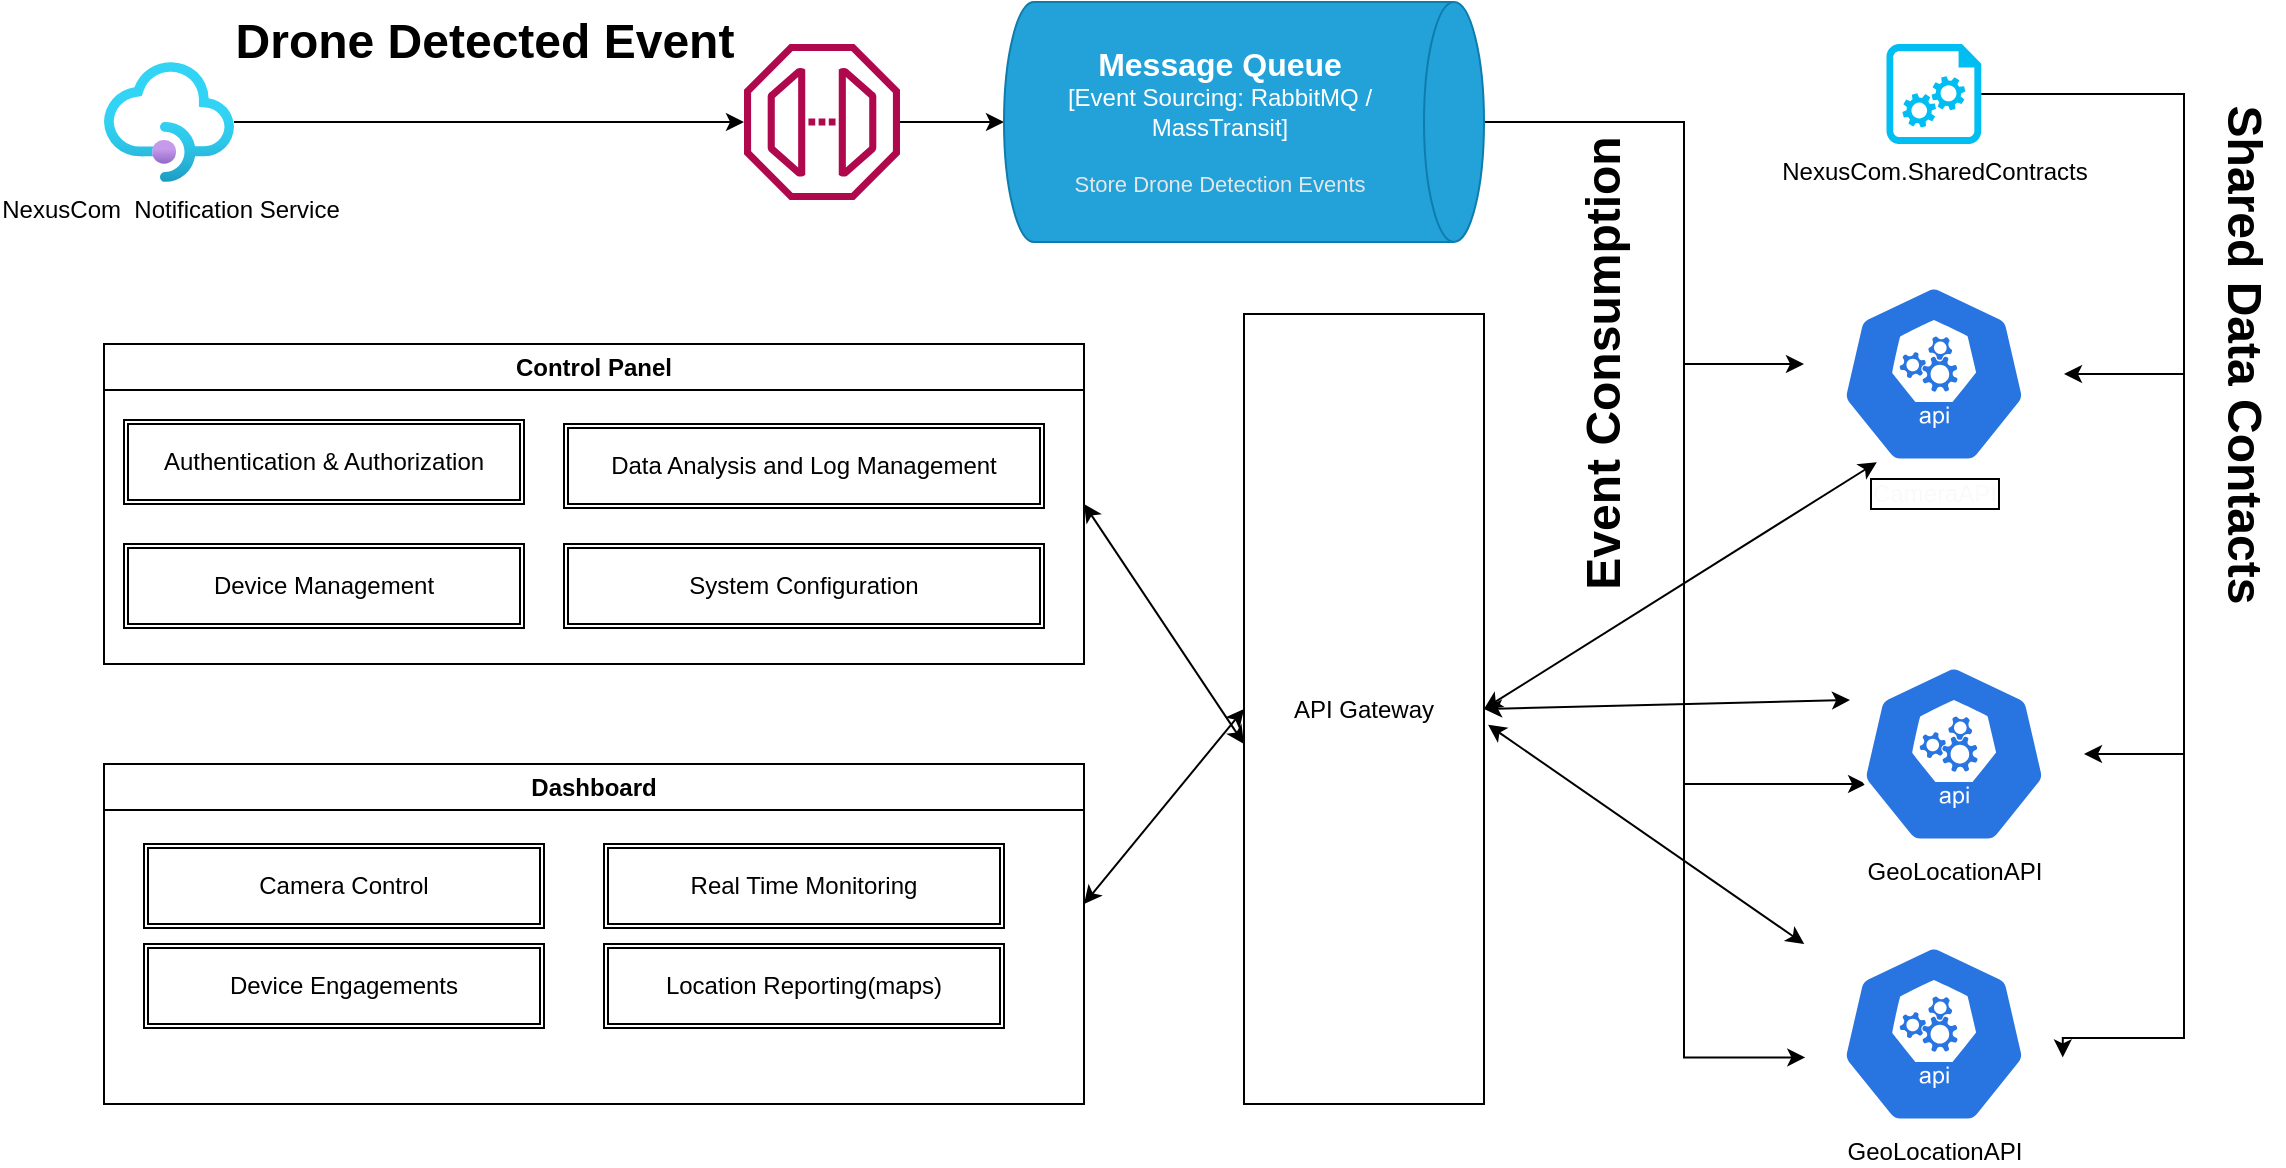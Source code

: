 <mxfile version="21.0.6" type="github">
  <diagram id="QhhdTmeFK0IuT4IZterF" name="Page-1">
    <mxGraphModel dx="2603" dy="756" grid="1" gridSize="10" guides="1" tooltips="1" connect="1" arrows="1" fold="1" page="1" pageScale="1" pageWidth="1169" pageHeight="827" math="0" shadow="0">
      <root>
        <mxCell id="0" />
        <mxCell id="1" parent="0" />
        <mxCell id="PyvPlg5ltU5HMuee6OiU-41" style="edgeStyle=orthogonalEdgeStyle;rounded=0;orthogonalLoop=1;jettySize=auto;html=1;" edge="1" parent="1" source="PyvPlg5ltU5HMuee6OiU-1" target="PyvPlg5ltU5HMuee6OiU-2">
          <mxGeometry relative="1" as="geometry" />
        </mxCell>
        <mxCell id="PyvPlg5ltU5HMuee6OiU-1" value="NexusCom&amp;nbsp; Notification Service" style="aspect=fixed;html=1;points=[];align=center;image;fontSize=12;image=img/lib/azure2/integration/API_Management_Services.svg;" vertex="1" parent="1">
          <mxGeometry x="30" y="149" width="65" height="60" as="geometry" />
        </mxCell>
        <mxCell id="PyvPlg5ltU5HMuee6OiU-7" style="edgeStyle=orthogonalEdgeStyle;rounded=0;orthogonalLoop=1;jettySize=auto;html=1;entryX=0.5;entryY=1;entryDx=0;entryDy=0;entryPerimeter=0;" edge="1" parent="1" source="PyvPlg5ltU5HMuee6OiU-2" target="PyvPlg5ltU5HMuee6OiU-6">
          <mxGeometry relative="1" as="geometry" />
        </mxCell>
        <mxCell id="PyvPlg5ltU5HMuee6OiU-2" value="&lt;p class=&quot;MsoNormal&quot;&gt;EventCapturingService&lt;/p&gt;" style="sketch=0;outlineConnect=0;fontColor=#ffffff;gradientColor=none;fillColor=#B0084D;strokeColor=none;dashed=0;verticalLabelPosition=bottom;verticalAlign=top;align=center;html=1;fontSize=12;fontStyle=0;aspect=fixed;pointerEvents=1;shape=mxgraph.aws4.endpoint;" vertex="1" parent="1">
          <mxGeometry x="350" y="140" width="78" height="78" as="geometry" />
        </mxCell>
        <mxCell id="PyvPlg5ltU5HMuee6OiU-19" style="edgeStyle=orthogonalEdgeStyle;rounded=0;orthogonalLoop=1;jettySize=auto;html=1;" edge="1" parent="1" source="PyvPlg5ltU5HMuee6OiU-6" target="PyvPlg5ltU5HMuee6OiU-9">
          <mxGeometry relative="1" as="geometry">
            <Array as="points">
              <mxPoint x="820" y="179" />
              <mxPoint x="820" y="300" />
            </Array>
          </mxGeometry>
        </mxCell>
        <mxCell id="PyvPlg5ltU5HMuee6OiU-20" style="edgeStyle=orthogonalEdgeStyle;rounded=0;orthogonalLoop=1;jettySize=auto;html=1;exitX=0.5;exitY=0;exitDx=0;exitDy=0;exitPerimeter=0;entryX=0.162;entryY=0.667;entryDx=0;entryDy=0;entryPerimeter=0;" edge="1" parent="1" source="PyvPlg5ltU5HMuee6OiU-6" target="PyvPlg5ltU5HMuee6OiU-10">
          <mxGeometry relative="1" as="geometry">
            <Array as="points">
              <mxPoint x="820" y="179" />
              <mxPoint x="820" y="510" />
            </Array>
          </mxGeometry>
        </mxCell>
        <mxCell id="PyvPlg5ltU5HMuee6OiU-23" style="edgeStyle=orthogonalEdgeStyle;rounded=0;orthogonalLoop=1;jettySize=auto;html=1;entryX=0.005;entryY=0.63;entryDx=0;entryDy=0;entryPerimeter=0;" edge="1" parent="1" source="PyvPlg5ltU5HMuee6OiU-6" target="PyvPlg5ltU5HMuee6OiU-14">
          <mxGeometry relative="1" as="geometry">
            <Array as="points">
              <mxPoint x="820" y="179" />
              <mxPoint x="820" y="647" />
            </Array>
          </mxGeometry>
        </mxCell>
        <object placeholders="1" c4Container="Event Sourcing" c4Technology="RabbitMQ / MassTransit" c4Description="Store Drone Detection Events" label="&lt;font style=&quot;font-size: 16px&quot;&gt;&lt;b&gt;%c4Type%&lt;/b&gt;&lt;/font&gt;&lt;div&gt;[%c4Container%:&amp;nbsp;%c4Technology%]&lt;/div&gt;&lt;br&gt;&lt;div&gt;&lt;font style=&quot;font-size: 11px&quot;&gt;&lt;font color=&quot;#E6E6E6&quot;&gt;%c4Description%&lt;/font&gt;&lt;/div&gt;" c4Type="Message Queue" id="PyvPlg5ltU5HMuee6OiU-6">
          <mxCell style="shape=cylinder3;size=15;direction=south;whiteSpace=wrap;html=1;boundedLbl=1;rounded=0;labelBackgroundColor=none;fillColor=#23A2D9;fontSize=12;fontColor=#ffffff;align=center;strokeColor=#0E7DAD;metaEdit=1;points=[[0.5,0,0],[1,0.25,0],[1,0.5,0],[1,0.75,0],[0.5,1,0],[0,0.75,0],[0,0.5,0],[0,0.25,0]];resizable=0;" vertex="1" parent="1">
            <mxGeometry x="480" y="119" width="240" height="120" as="geometry" />
          </mxCell>
        </object>
        <mxCell id="PyvPlg5ltU5HMuee6OiU-9" value="CameraAPI&lt;br&gt;" style="sketch=0;html=1;dashed=0;whitespace=wrap;fillColor=#2875E2;strokeColor=#ffffff;points=[[0.005,0.63,0],[0.1,0.2,0],[0.9,0.2,0],[0.5,0,0],[0.995,0.63,0],[0.72,0.99,0],[0.5,1,0],[0.28,0.99,0]];verticalLabelPosition=bottom;align=center;verticalAlign=top;shape=mxgraph.kubernetes.icon;prIcon=api;fontColor=#FAFAFA;labelBackgroundColor=default;labelBorderColor=default;" vertex="1" parent="1">
          <mxGeometry x="880" y="260" width="130" height="90" as="geometry" />
        </mxCell>
        <mxCell id="PyvPlg5ltU5HMuee6OiU-10" value="GeoLocationAPI" style="sketch=0;html=1;dashed=0;whitespace=wrap;fillColor=#2875E2;strokeColor=#ffffff;points=[[0.005,0.63,0],[0.1,0.2,0],[0.9,0.2,0],[0.5,0,0],[0.995,0.63,0],[0.72,0.99,0],[0.5,1,0],[0.28,0.99,0]];verticalLabelPosition=bottom;align=center;verticalAlign=top;shape=mxgraph.kubernetes.icon;prIcon=api" vertex="1" parent="1">
          <mxGeometry x="890" y="450" width="130" height="90" as="geometry" />
        </mxCell>
        <mxCell id="PyvPlg5ltU5HMuee6OiU-14" value="GeoLocationAPI" style="sketch=0;html=1;dashed=0;whitespace=wrap;fillColor=#2875E2;strokeColor=#ffffff;points=[[0.005,0.63,0],[0.1,0.2,0],[0.9,0.2,0],[0.5,0,0],[0.995,0.63,0],[0.72,0.99,0],[0.5,1,0],[0.28,0.99,0]];verticalLabelPosition=bottom;align=center;verticalAlign=top;shape=mxgraph.kubernetes.icon;prIcon=api" vertex="1" parent="1">
          <mxGeometry x="880" y="590" width="130" height="90" as="geometry" />
        </mxCell>
        <mxCell id="PyvPlg5ltU5HMuee6OiU-16" value="" style="edgeStyle=orthogonalEdgeStyle;rounded=0;orthogonalLoop=1;jettySize=auto;html=1;" edge="1" parent="1" source="PyvPlg5ltU5HMuee6OiU-15" target="PyvPlg5ltU5HMuee6OiU-9">
          <mxGeometry relative="1" as="geometry">
            <Array as="points">
              <mxPoint x="1070" y="165" />
              <mxPoint x="1070" y="305" />
            </Array>
          </mxGeometry>
        </mxCell>
        <mxCell id="PyvPlg5ltU5HMuee6OiU-17" style="edgeStyle=orthogonalEdgeStyle;rounded=0;orthogonalLoop=1;jettySize=auto;html=1;" edge="1" parent="1" source="PyvPlg5ltU5HMuee6OiU-15" target="PyvPlg5ltU5HMuee6OiU-10">
          <mxGeometry relative="1" as="geometry">
            <Array as="points">
              <mxPoint x="1070" y="165" />
              <mxPoint x="1070" y="495" />
            </Array>
          </mxGeometry>
        </mxCell>
        <mxCell id="PyvPlg5ltU5HMuee6OiU-22" style="edgeStyle=orthogonalEdgeStyle;rounded=0;orthogonalLoop=1;jettySize=auto;html=1;entryX=0.995;entryY=0.63;entryDx=0;entryDy=0;entryPerimeter=0;" edge="1" parent="1" source="PyvPlg5ltU5HMuee6OiU-15" target="PyvPlg5ltU5HMuee6OiU-14">
          <mxGeometry relative="1" as="geometry">
            <Array as="points">
              <mxPoint x="1070" y="165" />
              <mxPoint x="1070" y="637" />
            </Array>
          </mxGeometry>
        </mxCell>
        <mxCell id="PyvPlg5ltU5HMuee6OiU-15" value="NexusCom.SharedContracts" style="verticalLabelPosition=bottom;html=1;verticalAlign=top;align=center;strokeColor=none;fillColor=#00BEF2;shape=mxgraph.azure.startup_task;pointerEvents=1;" vertex="1" parent="1">
          <mxGeometry x="921.25" y="140" width="47.5" height="50" as="geometry" />
        </mxCell>
        <mxCell id="PyvPlg5ltU5HMuee6OiU-24" value="Control Panel" style="swimlane;whiteSpace=wrap;html=1;gradientColor=none;swimlaneFillColor=none;" vertex="1" parent="1">
          <mxGeometry x="30" y="290" width="490" height="160" as="geometry" />
        </mxCell>
        <mxCell id="PyvPlg5ltU5HMuee6OiU-28" value="Authentication &amp;amp; Authorization" style="shape=ext;double=1;rounded=0;whiteSpace=wrap;html=1;" vertex="1" parent="PyvPlg5ltU5HMuee6OiU-24">
          <mxGeometry x="10" y="38" width="200" height="42" as="geometry" />
        </mxCell>
        <mxCell id="PyvPlg5ltU5HMuee6OiU-29" value="Device Management" style="shape=ext;double=1;rounded=0;whiteSpace=wrap;html=1;" vertex="1" parent="PyvPlg5ltU5HMuee6OiU-24">
          <mxGeometry x="10" y="100" width="200" height="42" as="geometry" />
        </mxCell>
        <mxCell id="PyvPlg5ltU5HMuee6OiU-30" value="System Configuration" style="shape=ext;double=1;rounded=0;whiteSpace=wrap;html=1;" vertex="1" parent="PyvPlg5ltU5HMuee6OiU-24">
          <mxGeometry x="230" y="100" width="240" height="42" as="geometry" />
        </mxCell>
        <mxCell id="PyvPlg5ltU5HMuee6OiU-31" value="Data Analysis and Log Management" style="shape=ext;double=1;rounded=0;whiteSpace=wrap;html=1;" vertex="1" parent="PyvPlg5ltU5HMuee6OiU-24">
          <mxGeometry x="230" y="40" width="240" height="42" as="geometry" />
        </mxCell>
        <mxCell id="PyvPlg5ltU5HMuee6OiU-25" value="Dashboard" style="swimlane;whiteSpace=wrap;html=1;" vertex="1" parent="1">
          <mxGeometry x="30" y="500" width="490" height="170" as="geometry" />
        </mxCell>
        <mxCell id="PyvPlg5ltU5HMuee6OiU-32" value="Camera Control" style="shape=ext;double=1;rounded=0;whiteSpace=wrap;html=1;" vertex="1" parent="PyvPlg5ltU5HMuee6OiU-25">
          <mxGeometry x="20" y="40" width="200" height="42" as="geometry" />
        </mxCell>
        <mxCell id="PyvPlg5ltU5HMuee6OiU-33" value="Device Engagements" style="shape=ext;double=1;rounded=0;whiteSpace=wrap;html=1;" vertex="1" parent="PyvPlg5ltU5HMuee6OiU-25">
          <mxGeometry x="20" y="90" width="200" height="42" as="geometry" />
        </mxCell>
        <mxCell id="PyvPlg5ltU5HMuee6OiU-34" value="Real Time Monitoring" style="shape=ext;double=1;rounded=0;whiteSpace=wrap;html=1;" vertex="1" parent="PyvPlg5ltU5HMuee6OiU-25">
          <mxGeometry x="250" y="40" width="200" height="42" as="geometry" />
        </mxCell>
        <mxCell id="PyvPlg5ltU5HMuee6OiU-35" value="Location Reporting(maps)" style="shape=ext;double=1;rounded=0;whiteSpace=wrap;html=1;" vertex="1" parent="PyvPlg5ltU5HMuee6OiU-25">
          <mxGeometry x="250" y="90" width="200" height="42" as="geometry" />
        </mxCell>
        <mxCell id="PyvPlg5ltU5HMuee6OiU-26" value="Event Consumption" style="text;strokeColor=none;fillColor=none;html=1;fontSize=24;fontStyle=1;verticalAlign=middle;align=center;rotation=-90;" vertex="1" parent="1">
          <mxGeometry x="730" y="280" width="100" height="40" as="geometry" />
        </mxCell>
        <mxCell id="PyvPlg5ltU5HMuee6OiU-27" value="Shared Data Contacts" style="text;strokeColor=none;fillColor=none;html=1;fontSize=24;fontStyle=1;verticalAlign=middle;align=center;rotation=90;" vertex="1" parent="1">
          <mxGeometry x="1050" y="275" width="100" height="40" as="geometry" />
        </mxCell>
        <mxCell id="PyvPlg5ltU5HMuee6OiU-45" value="API Gateway" style="rounded=0;whiteSpace=wrap;html=1;" vertex="1" parent="1">
          <mxGeometry x="600" y="275" width="120" height="395" as="geometry" />
        </mxCell>
        <mxCell id="PyvPlg5ltU5HMuee6OiU-50" value="" style="endArrow=classic;startArrow=classic;html=1;rounded=0;entryX=0.28;entryY=0.99;entryDx=0;entryDy=0;entryPerimeter=0;exitX=1;exitY=0.5;exitDx=0;exitDy=0;" edge="1" parent="1" source="PyvPlg5ltU5HMuee6OiU-45" target="PyvPlg5ltU5HMuee6OiU-9">
          <mxGeometry width="50" height="50" relative="1" as="geometry">
            <mxPoint x="720" y="470" as="sourcePoint" />
            <mxPoint x="770" y="420" as="targetPoint" />
          </mxGeometry>
        </mxCell>
        <mxCell id="PyvPlg5ltU5HMuee6OiU-51" value="" style="endArrow=classic;startArrow=classic;html=1;rounded=0;exitX=1;exitY=0.5;exitDx=0;exitDy=0;entryX=0.1;entryY=0.2;entryDx=0;entryDy=0;entryPerimeter=0;" edge="1" parent="1" source="PyvPlg5ltU5HMuee6OiU-45" target="PyvPlg5ltU5HMuee6OiU-10">
          <mxGeometry width="50" height="50" relative="1" as="geometry">
            <mxPoint x="750" y="520" as="sourcePoint" />
            <mxPoint x="800" y="470" as="targetPoint" />
          </mxGeometry>
        </mxCell>
        <mxCell id="PyvPlg5ltU5HMuee6OiU-52" value="" style="endArrow=classic;startArrow=classic;html=1;rounded=0;exitX=1.017;exitY=0.52;exitDx=0;exitDy=0;exitPerimeter=0;" edge="1" parent="1" source="PyvPlg5ltU5HMuee6OiU-45" target="PyvPlg5ltU5HMuee6OiU-14">
          <mxGeometry width="50" height="50" relative="1" as="geometry">
            <mxPoint x="560" y="510" as="sourcePoint" />
            <mxPoint x="610" y="460" as="targetPoint" />
          </mxGeometry>
        </mxCell>
        <mxCell id="PyvPlg5ltU5HMuee6OiU-53" value="" style="endArrow=classic;startArrow=classic;html=1;rounded=0;entryX=0;entryY=0.5;entryDx=0;entryDy=0;" edge="1" parent="1" target="PyvPlg5ltU5HMuee6OiU-45">
          <mxGeometry width="50" height="50" relative="1" as="geometry">
            <mxPoint x="520" y="570" as="sourcePoint" />
            <mxPoint x="610" y="460" as="targetPoint" />
          </mxGeometry>
        </mxCell>
        <mxCell id="PyvPlg5ltU5HMuee6OiU-54" value="" style="endArrow=classic;startArrow=classic;html=1;rounded=0;exitX=1;exitY=0.5;exitDx=0;exitDy=0;" edge="1" parent="1" source="PyvPlg5ltU5HMuee6OiU-24">
          <mxGeometry width="50" height="50" relative="1" as="geometry">
            <mxPoint x="560" y="510" as="sourcePoint" />
            <mxPoint x="600" y="490" as="targetPoint" />
          </mxGeometry>
        </mxCell>
        <mxCell id="PyvPlg5ltU5HMuee6OiU-55" value="Drone Detected Event" style="text;strokeColor=none;fillColor=none;html=1;fontSize=24;fontStyle=1;verticalAlign=middle;align=center;rotation=0;" vertex="1" parent="1">
          <mxGeometry x="170" y="119" width="100" height="40" as="geometry" />
        </mxCell>
      </root>
    </mxGraphModel>
  </diagram>
</mxfile>
